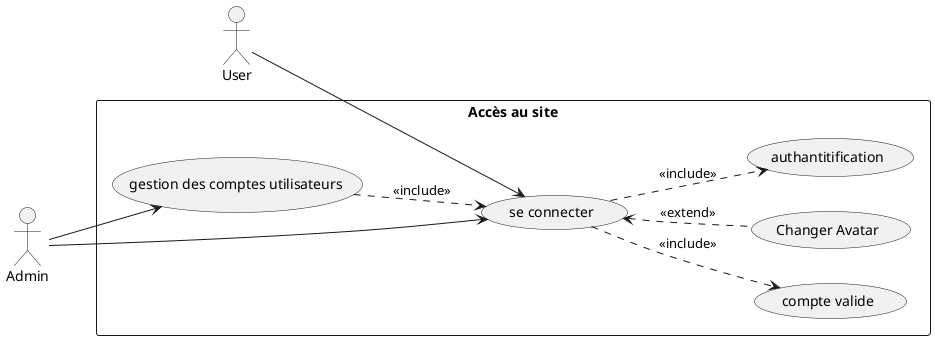 @startuml
left to right direction
actor User
actor Admin
rectangle "Accès au site" {

    usecase "compte valide" as UC2
    usecase "se connecter" as UC3
    usecase "gestion des comptes utilisateurs" as UC4

    usecase "Changer Avatar" as UC6
    usecase "authantitification" as UC7
}

User --> UC3
UC3 ..> UC2 : <<include>>
UC3 ..> UC7 : <<include>>
Admin --> UC3
UC3 <.. UC6 : <<extend>>
Admin --> UC4
UC4 ..>UC3 : <<include>>


@enduml
